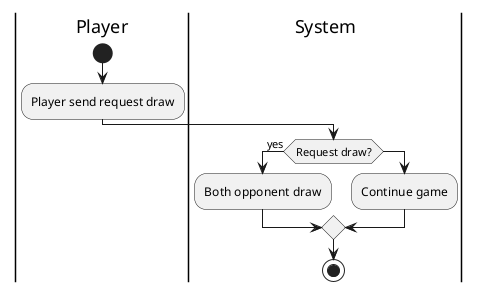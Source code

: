 @startuml
|Player|
start
:Player send request draw;
|System|
if (Request draw?) then (yes)
:Both opponent draw;
else 
:Continue game;
endif
stop
@enduml
